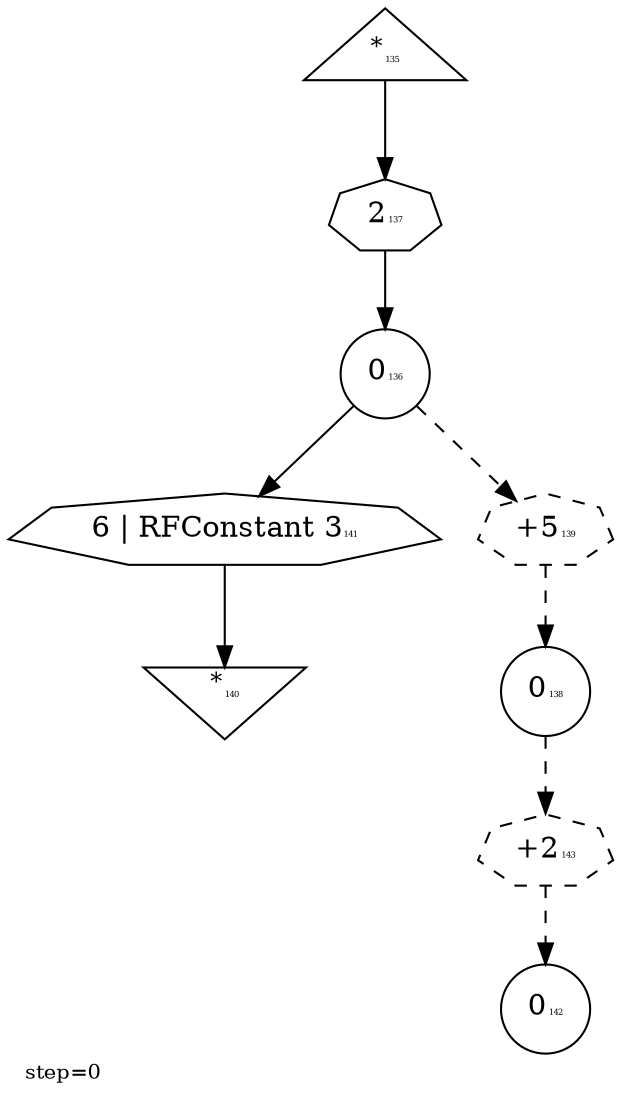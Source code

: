 digraph {
  graph  [labelloc=bottom,labeljust=left,fontsize="10",label="step=0"];
  "135" [shape=triangle,peripheries="1",label=<<SUP>*</SUP><FONT POINT-SIZE='4'>135</FONT>>,labelfontcolor=black,color=black];
  "136" [shape=circle,peripheries="1",label=<0<FONT POINT-SIZE='4'>136</FONT>>,labelfontcolor=black,color=black];
  "138" [shape=circle,peripheries="1",label=<0<FONT POINT-SIZE='4'>138</FONT>>,labelfontcolor=black,color=black];
  "140" [shape=invtriangle,peripheries="1",label=<<SUP>*</SUP><FONT POINT-SIZE='4'>140</FONT>>,labelfontcolor=black,color=black];
  "142" [shape=circle,peripheries="1",label=<0<FONT POINT-SIZE='4'>142</FONT>>,labelfontcolor=black,color=black];
  "137" [label=<2<FONT POINT-SIZE='4'>137</FONT>>,peripheries="1",color=black,shape=septagon];
  "135" -> "137" [color=black];
  "137" -> "136" [color=black];
  "141" [label=<6 | RFConstant 3<FONT POINT-SIZE='4'>141</FONT>>,peripheries="1",color=black,shape=septagon];
  "136" -> "141" [color=black];
  "141" -> "140" [color=black];
  "139" [label=<+5<FONT POINT-SIZE='4'>139</FONT>>,peripheries="1",color=black,style=dashed,shape=septagon];
  "136" -> "139" [style=dashed,color=black];
  "139" -> "138" [style=dashed,color=black];
  "143" [label=<+2<FONT POINT-SIZE='4'>143</FONT>>,peripheries="1",color=black,style=dashed,shape=septagon];
  "138" -> "143" [style=dashed,color=black];
  "143" -> "142" [style=dashed,color=black];
}